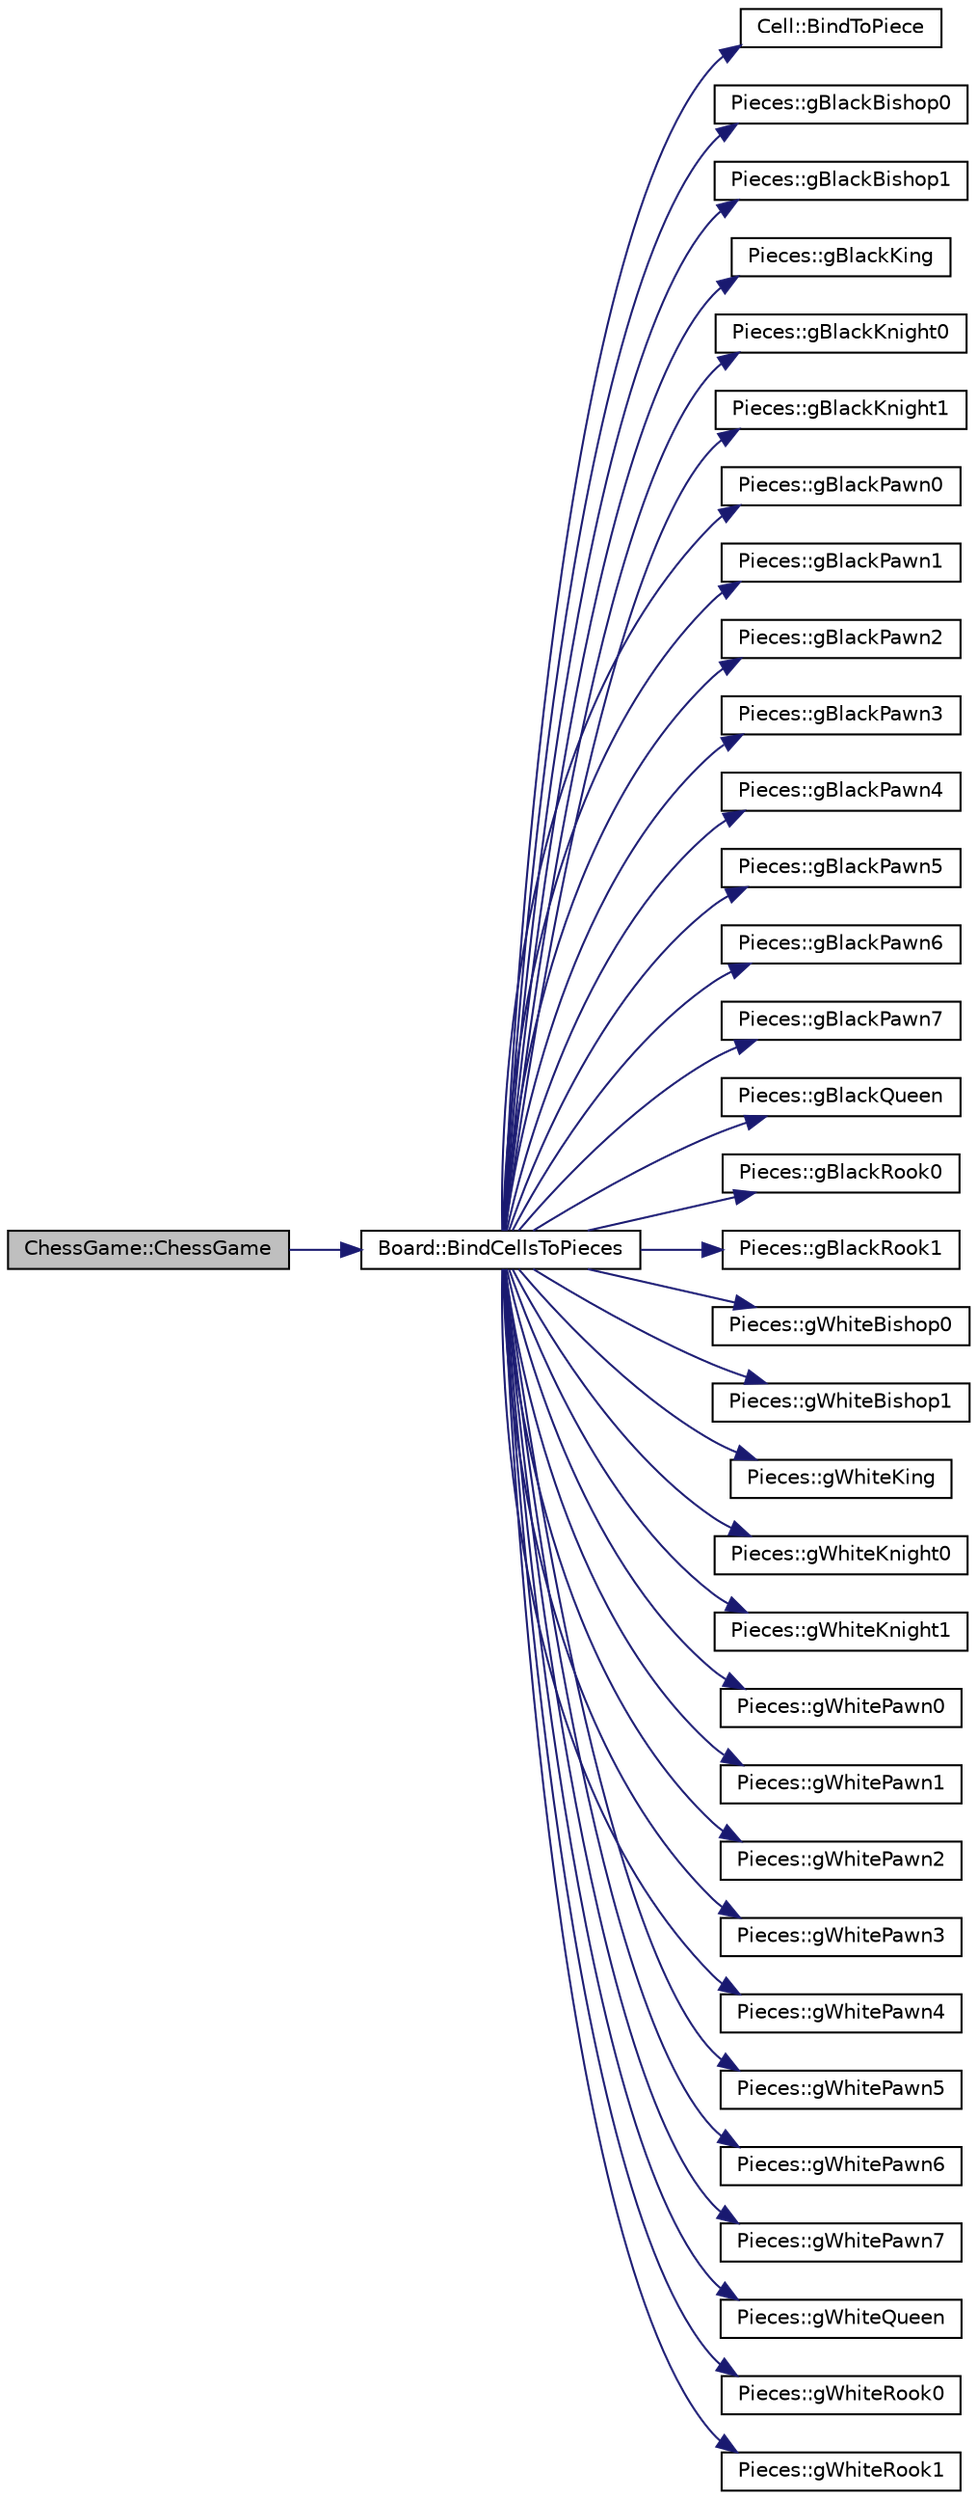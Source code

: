 digraph G
{
  bgcolor="transparent";
  edge [fontname="Helvetica",fontsize="10",labelfontname="Helvetica",labelfontsize="10"];
  node [fontname="Helvetica",fontsize="10",shape=record];
  rankdir=LR;
  Node1 [label="ChessGame::ChessGame",height=0.2,width=0.4,color="black", fillcolor="grey75", style="filled" fontcolor="black"];
  Node1 -> Node2 [color="midnightblue",fontsize="10",style="solid",fontname="Helvetica"];
  Node2 [label="Board::BindCellsToPieces",height=0.2,width=0.4,color="black",URL="$de/d23/classBoard.html#ab1f24e42c5629bcda0dbcd3245ee10b1",tooltip="Binds each cell to a piece in pieces."];
  Node2 -> Node3 [color="midnightblue",fontsize="10",style="solid",fontname="Helvetica"];
  Node3 [label="Cell::BindToPiece",height=0.2,width=0.4,color="black",URL="$de/dfd/classCell.html#a8893f7729383333815de49f2e64f40ee"];
  Node2 -> Node4 [color="midnightblue",fontsize="10",style="solid",fontname="Helvetica"];
  Node4 [label="Pieces::gBlackBishop0",height=0.2,width=0.4,color="black",URL="$d4/d73/classPieces.html#ab302820f4c5523c6dd248a785b228097"];
  Node2 -> Node5 [color="midnightblue",fontsize="10",style="solid",fontname="Helvetica"];
  Node5 [label="Pieces::gBlackBishop1",height=0.2,width=0.4,color="black",URL="$d4/d73/classPieces.html#a91a983dc52ac7c6dbec99ee53c95f54f"];
  Node2 -> Node6 [color="midnightblue",fontsize="10",style="solid",fontname="Helvetica"];
  Node6 [label="Pieces::gBlackKing",height=0.2,width=0.4,color="black",URL="$d4/d73/classPieces.html#a9320e52d8d0fc81f65b49902bf83d65f"];
  Node2 -> Node7 [color="midnightblue",fontsize="10",style="solid",fontname="Helvetica"];
  Node7 [label="Pieces::gBlackKnight0",height=0.2,width=0.4,color="black",URL="$d4/d73/classPieces.html#a587f7c35c4bb359d70242f9fd67a6ac3"];
  Node2 -> Node8 [color="midnightblue",fontsize="10",style="solid",fontname="Helvetica"];
  Node8 [label="Pieces::gBlackKnight1",height=0.2,width=0.4,color="black",URL="$d4/d73/classPieces.html#a1816e2b6d5f8d6e818d48cdfa0e1ceb0"];
  Node2 -> Node9 [color="midnightblue",fontsize="10",style="solid",fontname="Helvetica"];
  Node9 [label="Pieces::gBlackPawn0",height=0.2,width=0.4,color="black",URL="$d4/d73/classPieces.html#a586f5027922956feb455ba271db64e66"];
  Node2 -> Node10 [color="midnightblue",fontsize="10",style="solid",fontname="Helvetica"];
  Node10 [label="Pieces::gBlackPawn1",height=0.2,width=0.4,color="black",URL="$d4/d73/classPieces.html#a2cf445234a75de196b0e5b276a231d57"];
  Node2 -> Node11 [color="midnightblue",fontsize="10",style="solid",fontname="Helvetica"];
  Node11 [label="Pieces::gBlackPawn2",height=0.2,width=0.4,color="black",URL="$d4/d73/classPieces.html#ad0e21f0d1da775525162f876bd901b2b"];
  Node2 -> Node12 [color="midnightblue",fontsize="10",style="solid",fontname="Helvetica"];
  Node12 [label="Pieces::gBlackPawn3",height=0.2,width=0.4,color="black",URL="$d4/d73/classPieces.html#a62a00400acb82f38d6fc711eed1c7baf"];
  Node2 -> Node13 [color="midnightblue",fontsize="10",style="solid",fontname="Helvetica"];
  Node13 [label="Pieces::gBlackPawn4",height=0.2,width=0.4,color="black",URL="$d4/d73/classPieces.html#a71d2cb52bd942d11e38db341ca592beb"];
  Node2 -> Node14 [color="midnightblue",fontsize="10",style="solid",fontname="Helvetica"];
  Node14 [label="Pieces::gBlackPawn5",height=0.2,width=0.4,color="black",URL="$d4/d73/classPieces.html#aeffa08f974ebaaeb288e02c4cea25210"];
  Node2 -> Node15 [color="midnightblue",fontsize="10",style="solid",fontname="Helvetica"];
  Node15 [label="Pieces::gBlackPawn6",height=0.2,width=0.4,color="black",URL="$d4/d73/classPieces.html#a1e5c6c14ee1bd578dca5f91de2a28593"];
  Node2 -> Node16 [color="midnightblue",fontsize="10",style="solid",fontname="Helvetica"];
  Node16 [label="Pieces::gBlackPawn7",height=0.2,width=0.4,color="black",URL="$d4/d73/classPieces.html#a50b83c2b2c893dab7ce572cfbd8e1688"];
  Node2 -> Node17 [color="midnightblue",fontsize="10",style="solid",fontname="Helvetica"];
  Node17 [label="Pieces::gBlackQueen",height=0.2,width=0.4,color="black",URL="$d4/d73/classPieces.html#a6ce0ac913d92e7dd760326956aafc57f"];
  Node2 -> Node18 [color="midnightblue",fontsize="10",style="solid",fontname="Helvetica"];
  Node18 [label="Pieces::gBlackRook0",height=0.2,width=0.4,color="black",URL="$d4/d73/classPieces.html#adc9978b4ad11c6506c0ac53b50a3604b"];
  Node2 -> Node19 [color="midnightblue",fontsize="10",style="solid",fontname="Helvetica"];
  Node19 [label="Pieces::gBlackRook1",height=0.2,width=0.4,color="black",URL="$d4/d73/classPieces.html#a2d32f5a03fc595f49fc2a3d0fbfca459"];
  Node2 -> Node20 [color="midnightblue",fontsize="10",style="solid",fontname="Helvetica"];
  Node20 [label="Pieces::gWhiteBishop0",height=0.2,width=0.4,color="black",URL="$d4/d73/classPieces.html#ae20cdcccb17dd24305969e0db513cad8"];
  Node2 -> Node21 [color="midnightblue",fontsize="10",style="solid",fontname="Helvetica"];
  Node21 [label="Pieces::gWhiteBishop1",height=0.2,width=0.4,color="black",URL="$d4/d73/classPieces.html#a58ca36c87dd24ce0697b5840bc2b3147"];
  Node2 -> Node22 [color="midnightblue",fontsize="10",style="solid",fontname="Helvetica"];
  Node22 [label="Pieces::gWhiteKing",height=0.2,width=0.4,color="black",URL="$d4/d73/classPieces.html#a7f90786626d9a0a6dfcd3e3d2b77af9f"];
  Node2 -> Node23 [color="midnightblue",fontsize="10",style="solid",fontname="Helvetica"];
  Node23 [label="Pieces::gWhiteKnight0",height=0.2,width=0.4,color="black",URL="$d4/d73/classPieces.html#ae13664256de75e81e9285e629a2839c8"];
  Node2 -> Node24 [color="midnightblue",fontsize="10",style="solid",fontname="Helvetica"];
  Node24 [label="Pieces::gWhiteKnight1",height=0.2,width=0.4,color="black",URL="$d4/d73/classPieces.html#af0c23231619424cd64a3e8ef5d329584"];
  Node2 -> Node25 [color="midnightblue",fontsize="10",style="solid",fontname="Helvetica"];
  Node25 [label="Pieces::gWhitePawn0",height=0.2,width=0.4,color="black",URL="$d4/d73/classPieces.html#afd8c8741d715ff2320c505009e981b6d"];
  Node2 -> Node26 [color="midnightblue",fontsize="10",style="solid",fontname="Helvetica"];
  Node26 [label="Pieces::gWhitePawn1",height=0.2,width=0.4,color="black",URL="$d4/d73/classPieces.html#a7fc2fe8f0b66ab0188a58b324975fa60"];
  Node2 -> Node27 [color="midnightblue",fontsize="10",style="solid",fontname="Helvetica"];
  Node27 [label="Pieces::gWhitePawn2",height=0.2,width=0.4,color="black",URL="$d4/d73/classPieces.html#ac3fc26c0ec61dc41f4a838250aac7872"];
  Node2 -> Node28 [color="midnightblue",fontsize="10",style="solid",fontname="Helvetica"];
  Node28 [label="Pieces::gWhitePawn3",height=0.2,width=0.4,color="black",URL="$d4/d73/classPieces.html#a51781eb2d3654c082e9490a6925ecc64"];
  Node2 -> Node29 [color="midnightblue",fontsize="10",style="solid",fontname="Helvetica"];
  Node29 [label="Pieces::gWhitePawn4",height=0.2,width=0.4,color="black",URL="$d4/d73/classPieces.html#a68b52b0e00153e2a3e73cfa07876c6ae"];
  Node2 -> Node30 [color="midnightblue",fontsize="10",style="solid",fontname="Helvetica"];
  Node30 [label="Pieces::gWhitePawn5",height=0.2,width=0.4,color="black",URL="$d4/d73/classPieces.html#aac87f2f748d7ee76026bc6ccc8bfe16f"];
  Node2 -> Node31 [color="midnightblue",fontsize="10",style="solid",fontname="Helvetica"];
  Node31 [label="Pieces::gWhitePawn6",height=0.2,width=0.4,color="black",URL="$d4/d73/classPieces.html#aaa8b2b50d7056d5c353acbbc49b28317"];
  Node2 -> Node32 [color="midnightblue",fontsize="10",style="solid",fontname="Helvetica"];
  Node32 [label="Pieces::gWhitePawn7",height=0.2,width=0.4,color="black",URL="$d4/d73/classPieces.html#a5047dd49dfb64833bc72c0e5282c7bde"];
  Node2 -> Node33 [color="midnightblue",fontsize="10",style="solid",fontname="Helvetica"];
  Node33 [label="Pieces::gWhiteQueen",height=0.2,width=0.4,color="black",URL="$d4/d73/classPieces.html#a9f75aa3dd2a728e4c340864bea392171"];
  Node2 -> Node34 [color="midnightblue",fontsize="10",style="solid",fontname="Helvetica"];
  Node34 [label="Pieces::gWhiteRook0",height=0.2,width=0.4,color="black",URL="$d4/d73/classPieces.html#aacb94e7ebcc296f151c57be1cb3614b8"];
  Node2 -> Node35 [color="midnightblue",fontsize="10",style="solid",fontname="Helvetica"];
  Node35 [label="Pieces::gWhiteRook1",height=0.2,width=0.4,color="black",URL="$d4/d73/classPieces.html#aab12a945b66dbe4b8646c35520e7b960"];
}
